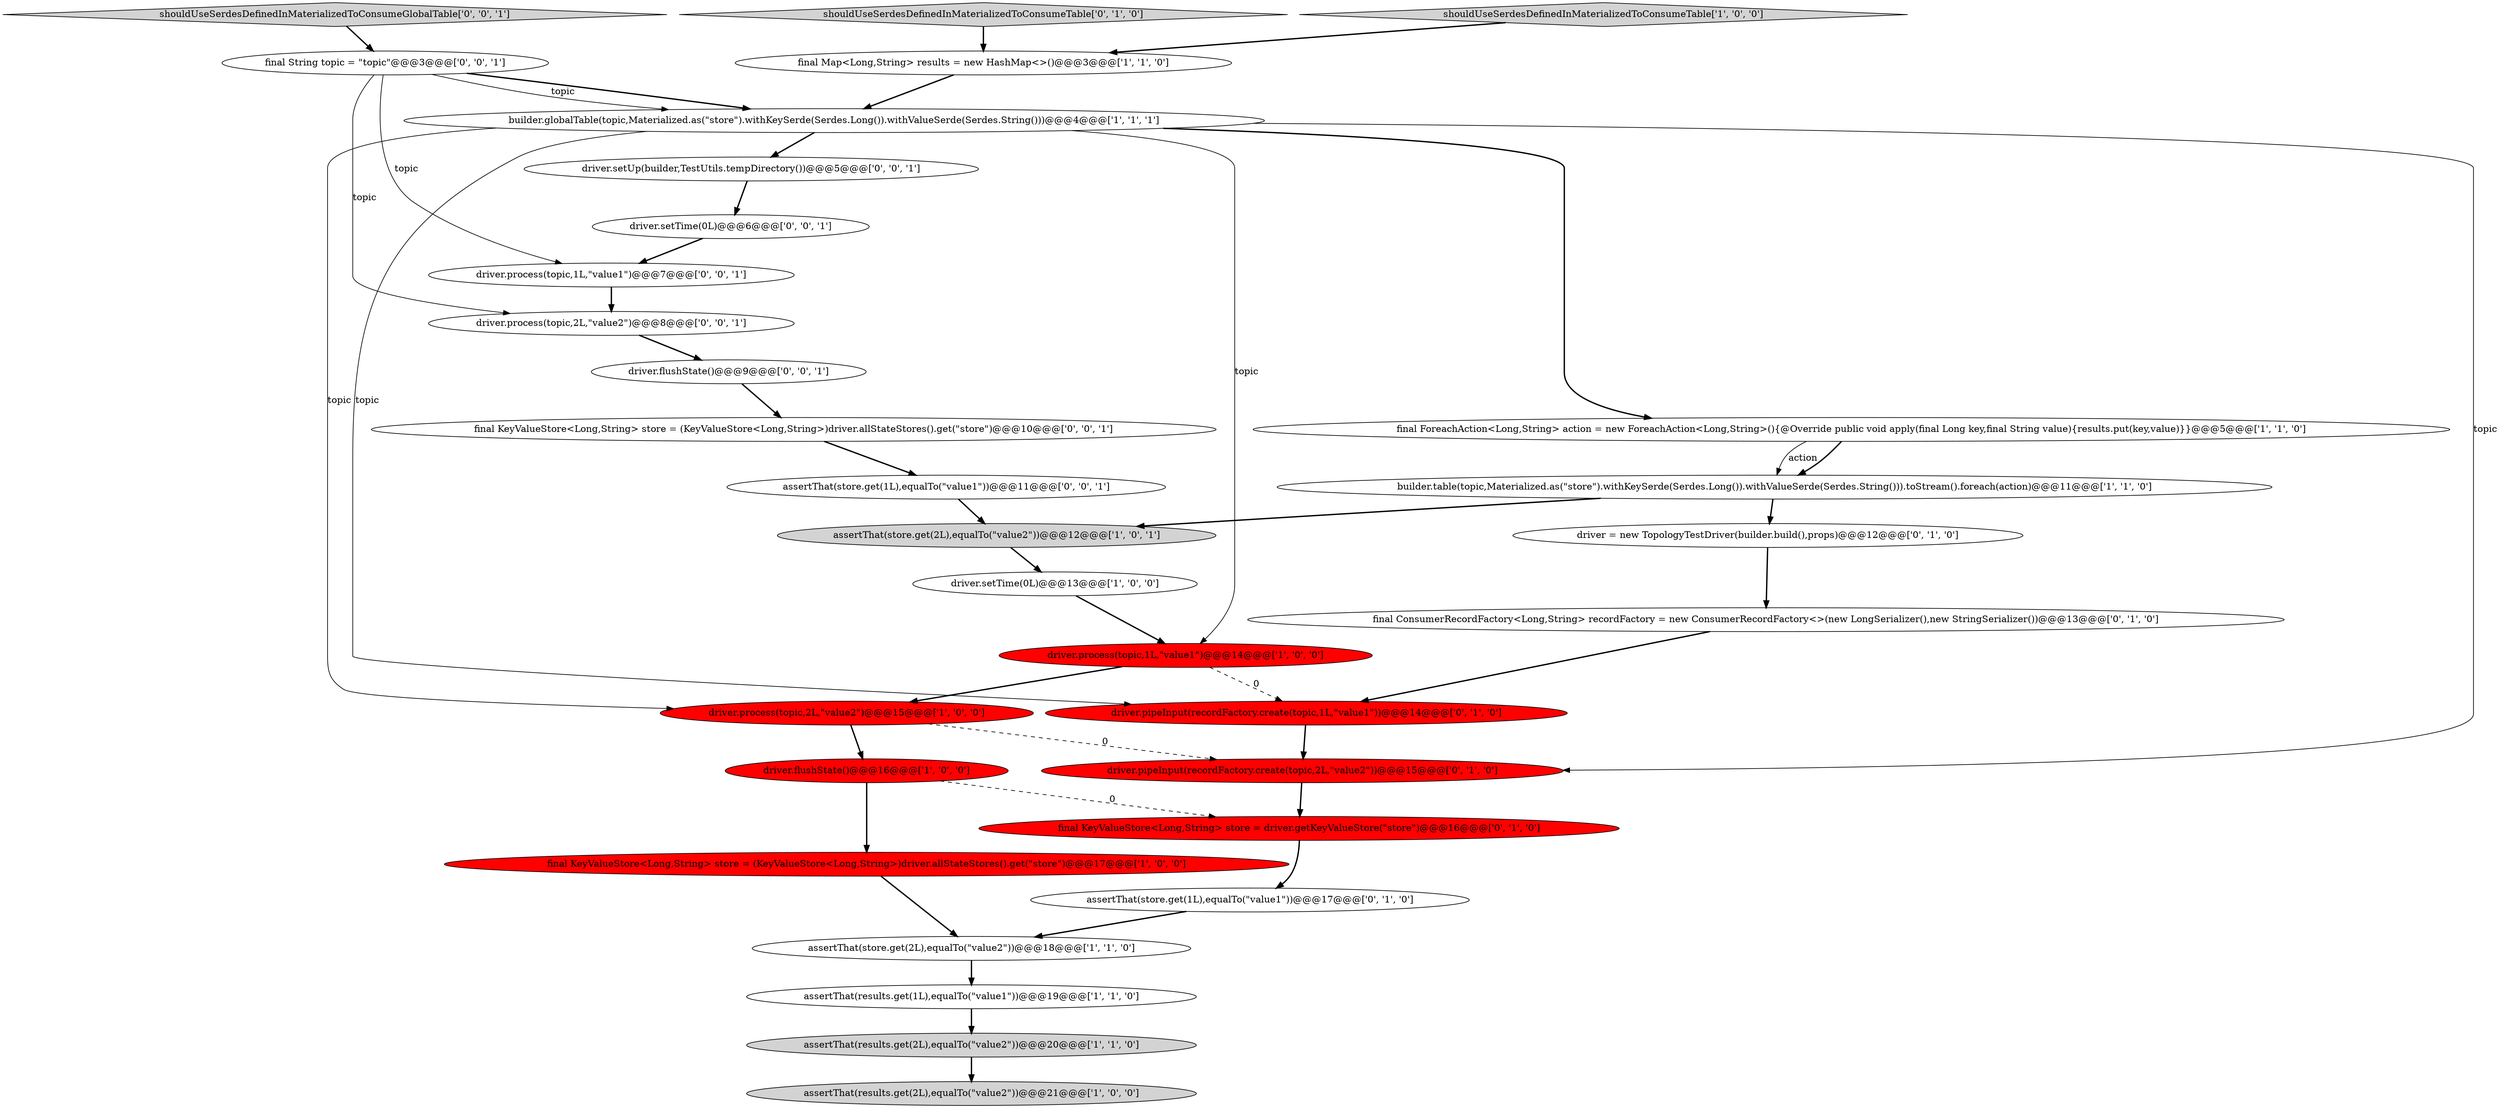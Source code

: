 digraph {
2 [style = filled, label = "final ForeachAction<Long,String> action = new ForeachAction<Long,String>(){@Override public void apply(final Long key,final String value){results.put(key,value)}}@@@5@@@['1', '1', '0']", fillcolor = white, shape = ellipse image = "AAA0AAABBB1BBB"];
19 [style = filled, label = "driver.pipeInput(recordFactory.create(topic,2L,\"value2\"))@@@15@@@['0', '1', '0']", fillcolor = red, shape = ellipse image = "AAA1AAABBB2BBB"];
13 [style = filled, label = "assertThat(store.get(2L),equalTo(\"value2\"))@@@12@@@['1', '0', '1']", fillcolor = lightgray, shape = ellipse image = "AAA0AAABBB1BBB"];
5 [style = filled, label = "driver.process(topic,1L,\"value1\")@@@14@@@['1', '0', '0']", fillcolor = red, shape = ellipse image = "AAA1AAABBB1BBB"];
1 [style = filled, label = "final Map<Long,String> results = new HashMap<>()@@@3@@@['1', '1', '0']", fillcolor = white, shape = ellipse image = "AAA0AAABBB1BBB"];
21 [style = filled, label = "driver = new TopologyTestDriver(builder.build(),props)@@@12@@@['0', '1', '0']", fillcolor = white, shape = ellipse image = "AAA0AAABBB2BBB"];
8 [style = filled, label = "assertThat(results.get(2L),equalTo(\"value2\"))@@@20@@@['1', '1', '0']", fillcolor = lightgray, shape = ellipse image = "AAA0AAABBB1BBB"];
7 [style = filled, label = "assertThat(results.get(2L),equalTo(\"value2\"))@@@21@@@['1', '0', '0']", fillcolor = lightgray, shape = ellipse image = "AAA0AAABBB1BBB"];
11 [style = filled, label = "driver.process(topic,2L,\"value2\")@@@15@@@['1', '0', '0']", fillcolor = red, shape = ellipse image = "AAA1AAABBB1BBB"];
9 [style = filled, label = "builder.globalTable(topic,Materialized.as(\"store\").withKeySerde(Serdes.Long()).withValueSerde(Serdes.String()))@@@4@@@['1', '1', '1']", fillcolor = white, shape = ellipse image = "AAA0AAABBB1BBB"];
22 [style = filled, label = "driver.flushState()@@@9@@@['0', '0', '1']", fillcolor = white, shape = ellipse image = "AAA0AAABBB3BBB"];
15 [style = filled, label = "final ConsumerRecordFactory<Long,String> recordFactory = new ConsumerRecordFactory<>(new LongSerializer(),new StringSerializer())@@@13@@@['0', '1', '0']", fillcolor = white, shape = ellipse image = "AAA0AAABBB2BBB"];
23 [style = filled, label = "driver.process(topic,2L,\"value2\")@@@8@@@['0', '0', '1']", fillcolor = white, shape = ellipse image = "AAA0AAABBB3BBB"];
30 [style = filled, label = "final String topic = \"topic\"@@@3@@@['0', '0', '1']", fillcolor = white, shape = ellipse image = "AAA0AAABBB3BBB"];
3 [style = filled, label = "driver.setTime(0L)@@@13@@@['1', '0', '0']", fillcolor = white, shape = ellipse image = "AAA0AAABBB1BBB"];
14 [style = filled, label = "shouldUseSerdesDefinedInMaterializedToConsumeTable['1', '0', '0']", fillcolor = lightgray, shape = diamond image = "AAA0AAABBB1BBB"];
6 [style = filled, label = "final KeyValueStore<Long,String> store = (KeyValueStore<Long,String>)driver.allStateStores().get(\"store\")@@@17@@@['1', '0', '0']", fillcolor = red, shape = ellipse image = "AAA1AAABBB1BBB"];
0 [style = filled, label = "driver.flushState()@@@16@@@['1', '0', '0']", fillcolor = red, shape = ellipse image = "AAA1AAABBB1BBB"];
16 [style = filled, label = "shouldUseSerdesDefinedInMaterializedToConsumeTable['0', '1', '0']", fillcolor = lightgray, shape = diamond image = "AAA0AAABBB2BBB"];
12 [style = filled, label = "assertThat(results.get(1L),equalTo(\"value1\"))@@@19@@@['1', '1', '0']", fillcolor = white, shape = ellipse image = "AAA0AAABBB1BBB"];
29 [style = filled, label = "shouldUseSerdesDefinedInMaterializedToConsumeGlobalTable['0', '0', '1']", fillcolor = lightgray, shape = diamond image = "AAA0AAABBB3BBB"];
25 [style = filled, label = "driver.setTime(0L)@@@6@@@['0', '0', '1']", fillcolor = white, shape = ellipse image = "AAA0AAABBB3BBB"];
26 [style = filled, label = "assertThat(store.get(1L),equalTo(\"value1\"))@@@11@@@['0', '0', '1']", fillcolor = white, shape = ellipse image = "AAA0AAABBB3BBB"];
17 [style = filled, label = "final KeyValueStore<Long,String> store = driver.getKeyValueStore(\"store\")@@@16@@@['0', '1', '0']", fillcolor = red, shape = ellipse image = "AAA1AAABBB2BBB"];
10 [style = filled, label = "builder.table(topic,Materialized.as(\"store\").withKeySerde(Serdes.Long()).withValueSerde(Serdes.String())).toStream().foreach(action)@@@11@@@['1', '1', '0']", fillcolor = white, shape = ellipse image = "AAA0AAABBB1BBB"];
4 [style = filled, label = "assertThat(store.get(2L),equalTo(\"value2\"))@@@18@@@['1', '1', '0']", fillcolor = white, shape = ellipse image = "AAA0AAABBB1BBB"];
18 [style = filled, label = "assertThat(store.get(1L),equalTo(\"value1\"))@@@17@@@['0', '1', '0']", fillcolor = white, shape = ellipse image = "AAA0AAABBB2BBB"];
24 [style = filled, label = "final KeyValueStore<Long,String> store = (KeyValueStore<Long,String>)driver.allStateStores().get(\"store\")@@@10@@@['0', '0', '1']", fillcolor = white, shape = ellipse image = "AAA0AAABBB3BBB"];
20 [style = filled, label = "driver.pipeInput(recordFactory.create(topic,1L,\"value1\"))@@@14@@@['0', '1', '0']", fillcolor = red, shape = ellipse image = "AAA1AAABBB2BBB"];
28 [style = filled, label = "driver.process(topic,1L,\"value1\")@@@7@@@['0', '0', '1']", fillcolor = white, shape = ellipse image = "AAA0AAABBB3BBB"];
27 [style = filled, label = "driver.setUp(builder,TestUtils.tempDirectory())@@@5@@@['0', '0', '1']", fillcolor = white, shape = ellipse image = "AAA0AAABBB3BBB"];
25->28 [style = bold, label=""];
29->30 [style = bold, label=""];
9->2 [style = bold, label=""];
0->6 [style = bold, label=""];
9->19 [style = solid, label="topic"];
21->15 [style = bold, label=""];
30->28 [style = solid, label="topic"];
30->9 [style = bold, label=""];
2->10 [style = solid, label="action"];
10->21 [style = bold, label=""];
19->17 [style = bold, label=""];
2->10 [style = bold, label=""];
0->17 [style = dashed, label="0"];
26->13 [style = bold, label=""];
1->9 [style = bold, label=""];
8->7 [style = bold, label=""];
14->1 [style = bold, label=""];
9->5 [style = solid, label="topic"];
30->23 [style = solid, label="topic"];
5->20 [style = dashed, label="0"];
9->27 [style = bold, label=""];
30->9 [style = solid, label="topic"];
6->4 [style = bold, label=""];
24->26 [style = bold, label=""];
3->5 [style = bold, label=""];
11->0 [style = bold, label=""];
23->22 [style = bold, label=""];
18->4 [style = bold, label=""];
13->3 [style = bold, label=""];
10->13 [style = bold, label=""];
16->1 [style = bold, label=""];
11->19 [style = dashed, label="0"];
28->23 [style = bold, label=""];
12->8 [style = bold, label=""];
15->20 [style = bold, label=""];
9->11 [style = solid, label="topic"];
4->12 [style = bold, label=""];
5->11 [style = bold, label=""];
22->24 [style = bold, label=""];
20->19 [style = bold, label=""];
9->20 [style = solid, label="topic"];
27->25 [style = bold, label=""];
17->18 [style = bold, label=""];
}
